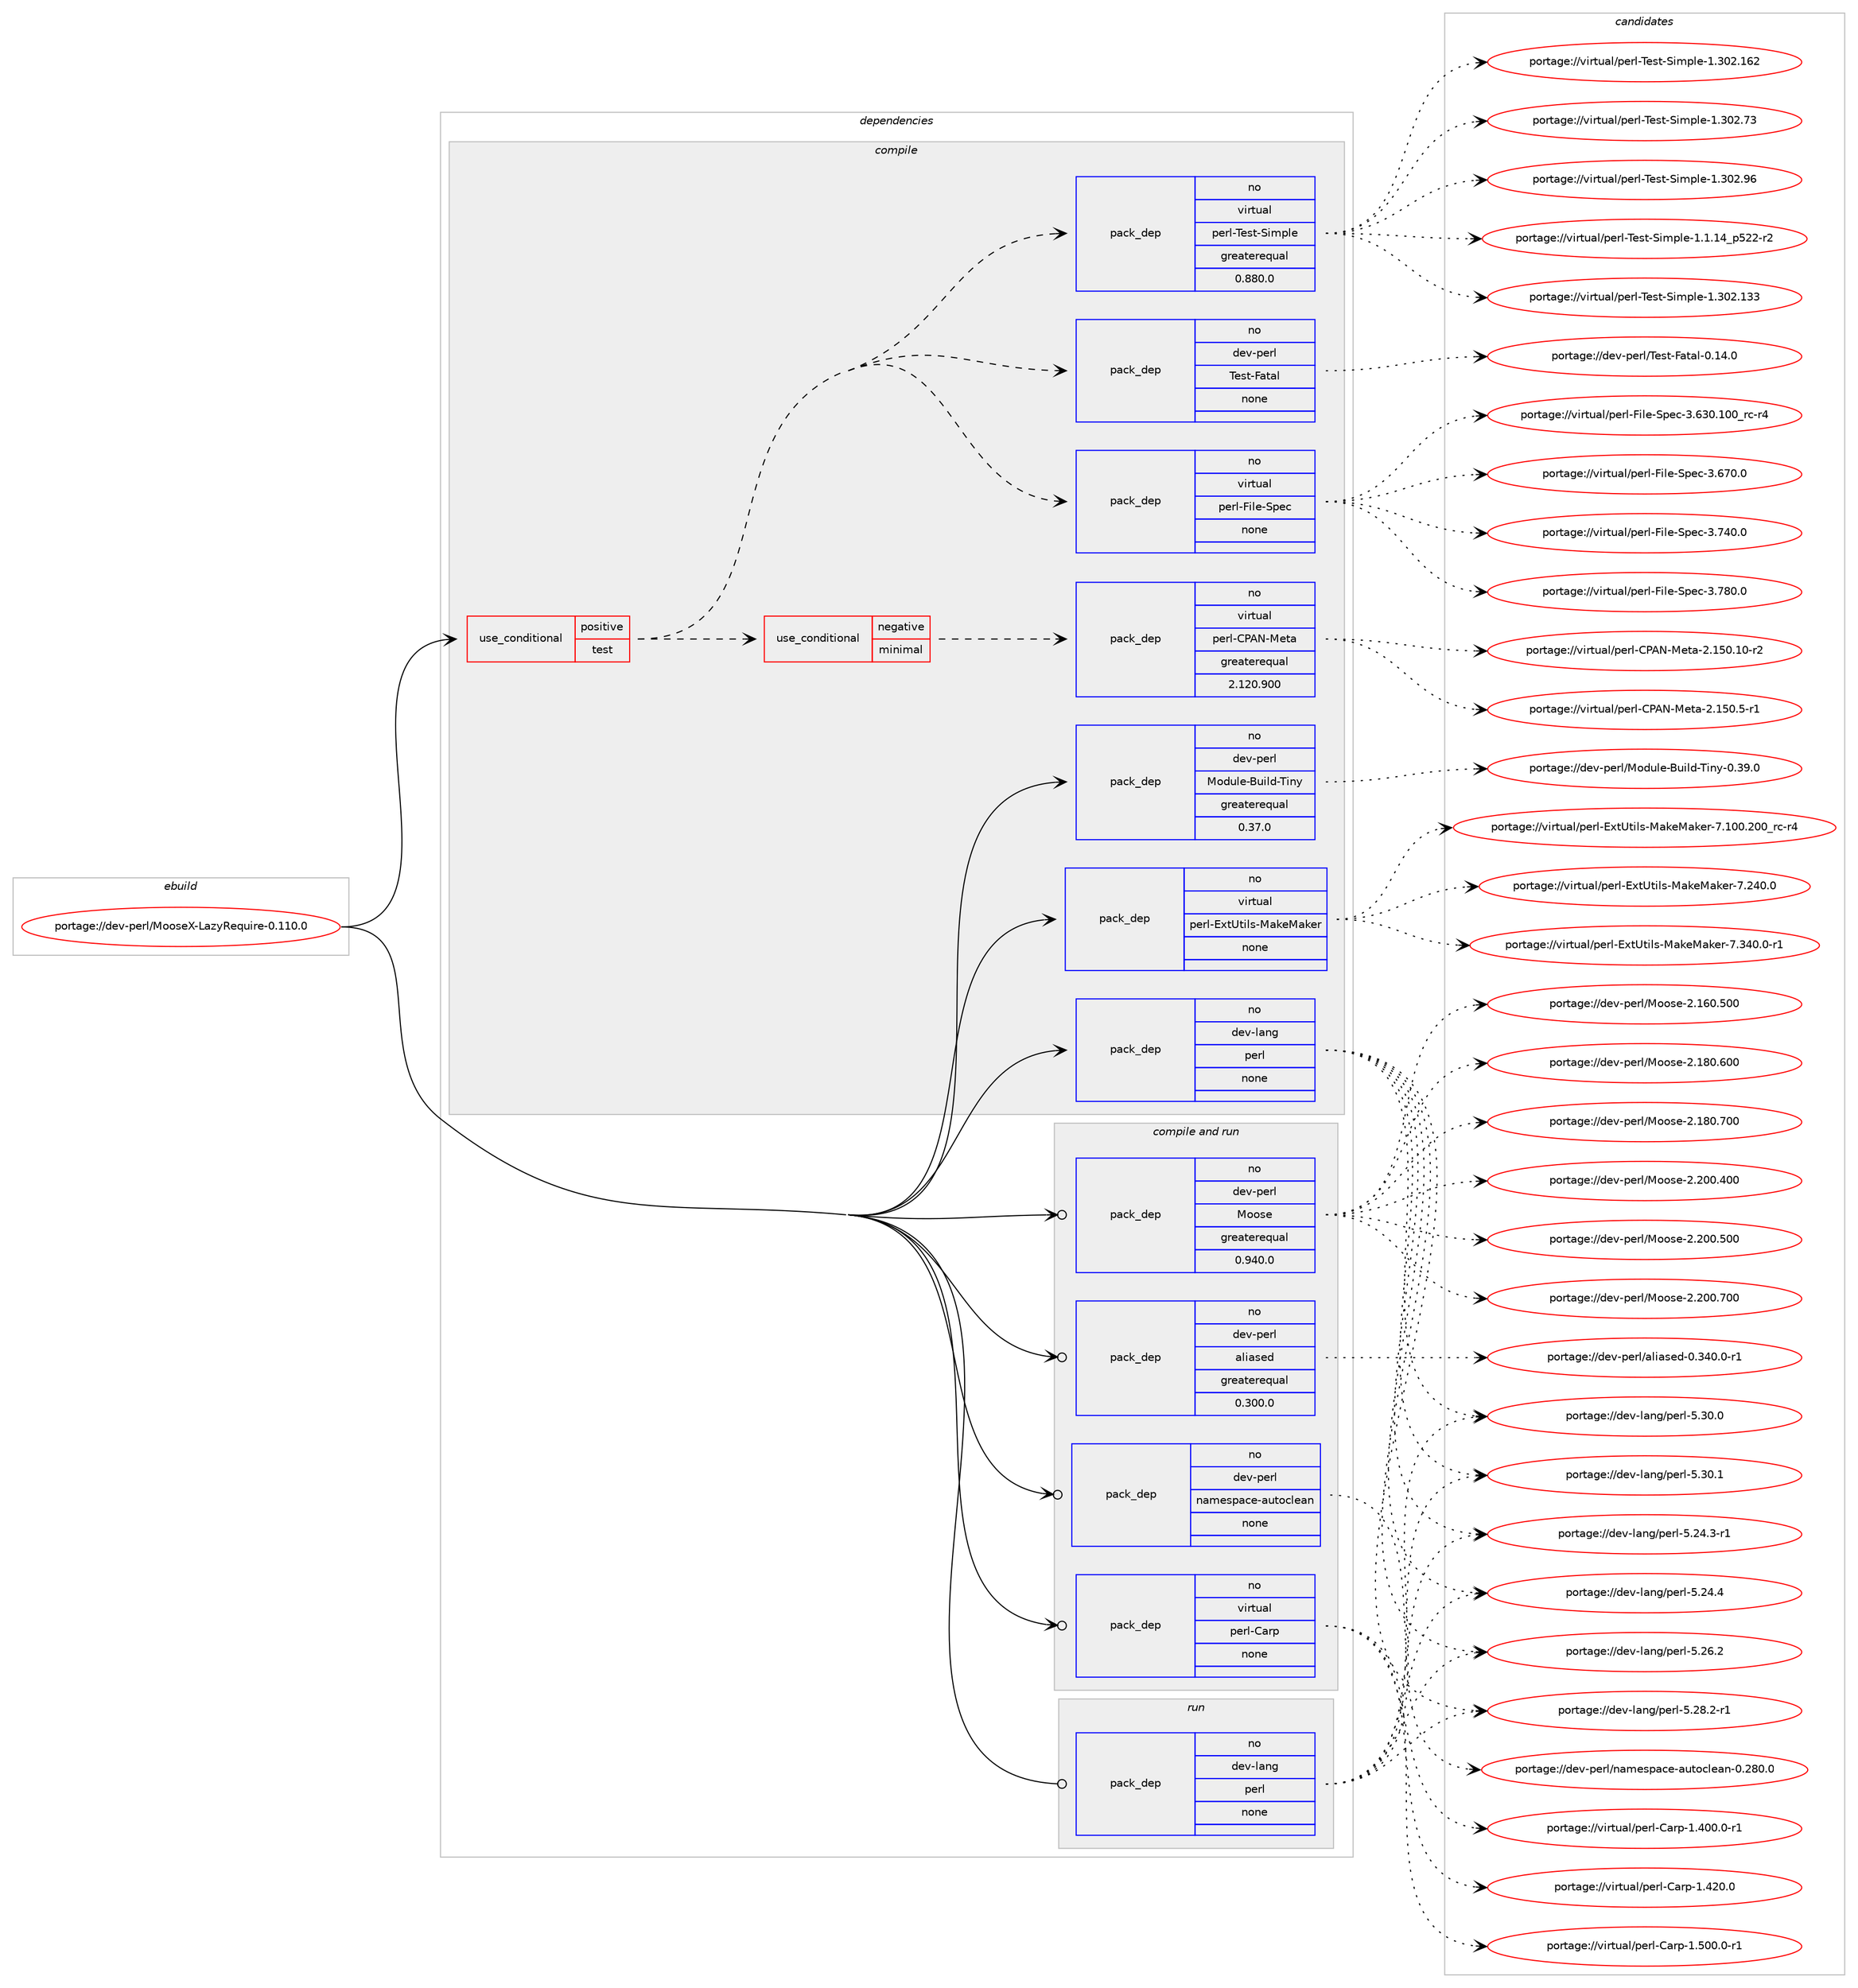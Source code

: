 digraph prolog {

# *************
# Graph options
# *************

newrank=true;
concentrate=true;
compound=true;
graph [rankdir=LR,fontname=Helvetica,fontsize=10,ranksep=1.5];#, ranksep=2.5, nodesep=0.2];
edge  [arrowhead=vee];
node  [fontname=Helvetica,fontsize=10];

# **********
# The ebuild
# **********

subgraph cluster_leftcol {
color=gray;
rank=same;
label=<<i>ebuild</i>>;
id [label="portage://dev-perl/MooseX-LazyRequire-0.110.0", color=red, width=4, href="../dev-perl/MooseX-LazyRequire-0.110.0.svg"];
}

# ****************
# The dependencies
# ****************

subgraph cluster_midcol {
color=gray;
label=<<i>dependencies</i>>;
subgraph cluster_compile {
fillcolor="#eeeeee";
style=filled;
label=<<i>compile</i>>;
subgraph cond23317 {
dependency117369 [label=<<TABLE BORDER="0" CELLBORDER="1" CELLSPACING="0" CELLPADDING="4"><TR><TD ROWSPAN="3" CELLPADDING="10">use_conditional</TD></TR><TR><TD>positive</TD></TR><TR><TD>test</TD></TR></TABLE>>, shape=none, color=red];
subgraph cond23318 {
dependency117370 [label=<<TABLE BORDER="0" CELLBORDER="1" CELLSPACING="0" CELLPADDING="4"><TR><TD ROWSPAN="3" CELLPADDING="10">use_conditional</TD></TR><TR><TD>negative</TD></TR><TR><TD>minimal</TD></TR></TABLE>>, shape=none, color=red];
subgraph pack90869 {
dependency117371 [label=<<TABLE BORDER="0" CELLBORDER="1" CELLSPACING="0" CELLPADDING="4" WIDTH="220"><TR><TD ROWSPAN="6" CELLPADDING="30">pack_dep</TD></TR><TR><TD WIDTH="110">no</TD></TR><TR><TD>virtual</TD></TR><TR><TD>perl-CPAN-Meta</TD></TR><TR><TD>greaterequal</TD></TR><TR><TD>2.120.900</TD></TR></TABLE>>, shape=none, color=blue];
}
dependency117370:e -> dependency117371:w [weight=20,style="dashed",arrowhead="vee"];
}
dependency117369:e -> dependency117370:w [weight=20,style="dashed",arrowhead="vee"];
subgraph pack90870 {
dependency117372 [label=<<TABLE BORDER="0" CELLBORDER="1" CELLSPACING="0" CELLPADDING="4" WIDTH="220"><TR><TD ROWSPAN="6" CELLPADDING="30">pack_dep</TD></TR><TR><TD WIDTH="110">no</TD></TR><TR><TD>virtual</TD></TR><TR><TD>perl-File-Spec</TD></TR><TR><TD>none</TD></TR><TR><TD></TD></TR></TABLE>>, shape=none, color=blue];
}
dependency117369:e -> dependency117372:w [weight=20,style="dashed",arrowhead="vee"];
subgraph pack90871 {
dependency117373 [label=<<TABLE BORDER="0" CELLBORDER="1" CELLSPACING="0" CELLPADDING="4" WIDTH="220"><TR><TD ROWSPAN="6" CELLPADDING="30">pack_dep</TD></TR><TR><TD WIDTH="110">no</TD></TR><TR><TD>dev-perl</TD></TR><TR><TD>Test-Fatal</TD></TR><TR><TD>none</TD></TR><TR><TD></TD></TR></TABLE>>, shape=none, color=blue];
}
dependency117369:e -> dependency117373:w [weight=20,style="dashed",arrowhead="vee"];
subgraph pack90872 {
dependency117374 [label=<<TABLE BORDER="0" CELLBORDER="1" CELLSPACING="0" CELLPADDING="4" WIDTH="220"><TR><TD ROWSPAN="6" CELLPADDING="30">pack_dep</TD></TR><TR><TD WIDTH="110">no</TD></TR><TR><TD>virtual</TD></TR><TR><TD>perl-Test-Simple</TD></TR><TR><TD>greaterequal</TD></TR><TR><TD>0.880.0</TD></TR></TABLE>>, shape=none, color=blue];
}
dependency117369:e -> dependency117374:w [weight=20,style="dashed",arrowhead="vee"];
}
id:e -> dependency117369:w [weight=20,style="solid",arrowhead="vee"];
subgraph pack90873 {
dependency117375 [label=<<TABLE BORDER="0" CELLBORDER="1" CELLSPACING="0" CELLPADDING="4" WIDTH="220"><TR><TD ROWSPAN="6" CELLPADDING="30">pack_dep</TD></TR><TR><TD WIDTH="110">no</TD></TR><TR><TD>dev-lang</TD></TR><TR><TD>perl</TD></TR><TR><TD>none</TD></TR><TR><TD></TD></TR></TABLE>>, shape=none, color=blue];
}
id:e -> dependency117375:w [weight=20,style="solid",arrowhead="vee"];
subgraph pack90874 {
dependency117376 [label=<<TABLE BORDER="0" CELLBORDER="1" CELLSPACING="0" CELLPADDING="4" WIDTH="220"><TR><TD ROWSPAN="6" CELLPADDING="30">pack_dep</TD></TR><TR><TD WIDTH="110">no</TD></TR><TR><TD>dev-perl</TD></TR><TR><TD>Module-Build-Tiny</TD></TR><TR><TD>greaterequal</TD></TR><TR><TD>0.37.0</TD></TR></TABLE>>, shape=none, color=blue];
}
id:e -> dependency117376:w [weight=20,style="solid",arrowhead="vee"];
subgraph pack90875 {
dependency117377 [label=<<TABLE BORDER="0" CELLBORDER="1" CELLSPACING="0" CELLPADDING="4" WIDTH="220"><TR><TD ROWSPAN="6" CELLPADDING="30">pack_dep</TD></TR><TR><TD WIDTH="110">no</TD></TR><TR><TD>virtual</TD></TR><TR><TD>perl-ExtUtils-MakeMaker</TD></TR><TR><TD>none</TD></TR><TR><TD></TD></TR></TABLE>>, shape=none, color=blue];
}
id:e -> dependency117377:w [weight=20,style="solid",arrowhead="vee"];
}
subgraph cluster_compileandrun {
fillcolor="#eeeeee";
style=filled;
label=<<i>compile and run</i>>;
subgraph pack90876 {
dependency117378 [label=<<TABLE BORDER="0" CELLBORDER="1" CELLSPACING="0" CELLPADDING="4" WIDTH="220"><TR><TD ROWSPAN="6" CELLPADDING="30">pack_dep</TD></TR><TR><TD WIDTH="110">no</TD></TR><TR><TD>dev-perl</TD></TR><TR><TD>Moose</TD></TR><TR><TD>greaterequal</TD></TR><TR><TD>0.940.0</TD></TR></TABLE>>, shape=none, color=blue];
}
id:e -> dependency117378:w [weight=20,style="solid",arrowhead="odotvee"];
subgraph pack90877 {
dependency117379 [label=<<TABLE BORDER="0" CELLBORDER="1" CELLSPACING="0" CELLPADDING="4" WIDTH="220"><TR><TD ROWSPAN="6" CELLPADDING="30">pack_dep</TD></TR><TR><TD WIDTH="110">no</TD></TR><TR><TD>dev-perl</TD></TR><TR><TD>aliased</TD></TR><TR><TD>greaterequal</TD></TR><TR><TD>0.300.0</TD></TR></TABLE>>, shape=none, color=blue];
}
id:e -> dependency117379:w [weight=20,style="solid",arrowhead="odotvee"];
subgraph pack90878 {
dependency117380 [label=<<TABLE BORDER="0" CELLBORDER="1" CELLSPACING="0" CELLPADDING="4" WIDTH="220"><TR><TD ROWSPAN="6" CELLPADDING="30">pack_dep</TD></TR><TR><TD WIDTH="110">no</TD></TR><TR><TD>dev-perl</TD></TR><TR><TD>namespace-autoclean</TD></TR><TR><TD>none</TD></TR><TR><TD></TD></TR></TABLE>>, shape=none, color=blue];
}
id:e -> dependency117380:w [weight=20,style="solid",arrowhead="odotvee"];
subgraph pack90879 {
dependency117381 [label=<<TABLE BORDER="0" CELLBORDER="1" CELLSPACING="0" CELLPADDING="4" WIDTH="220"><TR><TD ROWSPAN="6" CELLPADDING="30">pack_dep</TD></TR><TR><TD WIDTH="110">no</TD></TR><TR><TD>virtual</TD></TR><TR><TD>perl-Carp</TD></TR><TR><TD>none</TD></TR><TR><TD></TD></TR></TABLE>>, shape=none, color=blue];
}
id:e -> dependency117381:w [weight=20,style="solid",arrowhead="odotvee"];
}
subgraph cluster_run {
fillcolor="#eeeeee";
style=filled;
label=<<i>run</i>>;
subgraph pack90880 {
dependency117382 [label=<<TABLE BORDER="0" CELLBORDER="1" CELLSPACING="0" CELLPADDING="4" WIDTH="220"><TR><TD ROWSPAN="6" CELLPADDING="30">pack_dep</TD></TR><TR><TD WIDTH="110">no</TD></TR><TR><TD>dev-lang</TD></TR><TR><TD>perl</TD></TR><TR><TD>none</TD></TR><TR><TD></TD></TR></TABLE>>, shape=none, color=blue];
}
id:e -> dependency117382:w [weight=20,style="solid",arrowhead="odot"];
}
}

# **************
# The candidates
# **************

subgraph cluster_choices {
rank=same;
color=gray;
label=<<i>candidates</i>>;

subgraph choice90869 {
color=black;
nodesep=1;
choiceportage118105114116117971084711210111410845678065784577101116974550464953484649484511450 [label="portage://virtual/perl-CPAN-Meta-2.150.10-r2", color=red, width=4,href="../virtual/perl-CPAN-Meta-2.150.10-r2.svg"];
choiceportage1181051141161179710847112101114108456780657845771011169745504649534846534511449 [label="portage://virtual/perl-CPAN-Meta-2.150.5-r1", color=red, width=4,href="../virtual/perl-CPAN-Meta-2.150.5-r1.svg"];
dependency117371:e -> choiceportage118105114116117971084711210111410845678065784577101116974550464953484649484511450:w [style=dotted,weight="100"];
dependency117371:e -> choiceportage1181051141161179710847112101114108456780657845771011169745504649534846534511449:w [style=dotted,weight="100"];
}
subgraph choice90870 {
color=black;
nodesep=1;
choiceportage118105114116117971084711210111410845701051081014583112101994551465451484649484895114994511452 [label="portage://virtual/perl-File-Spec-3.630.100_rc-r4", color=red, width=4,href="../virtual/perl-File-Spec-3.630.100_rc-r4.svg"];
choiceportage118105114116117971084711210111410845701051081014583112101994551465455484648 [label="portage://virtual/perl-File-Spec-3.670.0", color=red, width=4,href="../virtual/perl-File-Spec-3.670.0.svg"];
choiceportage118105114116117971084711210111410845701051081014583112101994551465552484648 [label="portage://virtual/perl-File-Spec-3.740.0", color=red, width=4,href="../virtual/perl-File-Spec-3.740.0.svg"];
choiceportage118105114116117971084711210111410845701051081014583112101994551465556484648 [label="portage://virtual/perl-File-Spec-3.780.0", color=red, width=4,href="../virtual/perl-File-Spec-3.780.0.svg"];
dependency117372:e -> choiceportage118105114116117971084711210111410845701051081014583112101994551465451484649484895114994511452:w [style=dotted,weight="100"];
dependency117372:e -> choiceportage118105114116117971084711210111410845701051081014583112101994551465455484648:w [style=dotted,weight="100"];
dependency117372:e -> choiceportage118105114116117971084711210111410845701051081014583112101994551465552484648:w [style=dotted,weight="100"];
dependency117372:e -> choiceportage118105114116117971084711210111410845701051081014583112101994551465556484648:w [style=dotted,weight="100"];
}
subgraph choice90871 {
color=black;
nodesep=1;
choiceportage1001011184511210111410847841011151164570971169710845484649524648 [label="portage://dev-perl/Test-Fatal-0.14.0", color=red, width=4,href="../dev-perl/Test-Fatal-0.14.0.svg"];
dependency117373:e -> choiceportage1001011184511210111410847841011151164570971169710845484649524648:w [style=dotted,weight="100"];
}
subgraph choice90872 {
color=black;
nodesep=1;
choiceportage11810511411611797108471121011141084584101115116458310510911210810145494649464952951125350504511450 [label="portage://virtual/perl-Test-Simple-1.1.14_p522-r2", color=red, width=4,href="../virtual/perl-Test-Simple-1.1.14_p522-r2.svg"];
choiceportage11810511411611797108471121011141084584101115116458310510911210810145494651485046495151 [label="portage://virtual/perl-Test-Simple-1.302.133", color=red, width=4,href="../virtual/perl-Test-Simple-1.302.133.svg"];
choiceportage11810511411611797108471121011141084584101115116458310510911210810145494651485046495450 [label="portage://virtual/perl-Test-Simple-1.302.162", color=red, width=4,href="../virtual/perl-Test-Simple-1.302.162.svg"];
choiceportage118105114116117971084711210111410845841011151164583105109112108101454946514850465551 [label="portage://virtual/perl-Test-Simple-1.302.73", color=red, width=4,href="../virtual/perl-Test-Simple-1.302.73.svg"];
choiceportage118105114116117971084711210111410845841011151164583105109112108101454946514850465754 [label="portage://virtual/perl-Test-Simple-1.302.96", color=red, width=4,href="../virtual/perl-Test-Simple-1.302.96.svg"];
dependency117374:e -> choiceportage11810511411611797108471121011141084584101115116458310510911210810145494649464952951125350504511450:w [style=dotted,weight="100"];
dependency117374:e -> choiceportage11810511411611797108471121011141084584101115116458310510911210810145494651485046495151:w [style=dotted,weight="100"];
dependency117374:e -> choiceportage11810511411611797108471121011141084584101115116458310510911210810145494651485046495450:w [style=dotted,weight="100"];
dependency117374:e -> choiceportage118105114116117971084711210111410845841011151164583105109112108101454946514850465551:w [style=dotted,weight="100"];
dependency117374:e -> choiceportage118105114116117971084711210111410845841011151164583105109112108101454946514850465754:w [style=dotted,weight="100"];
}
subgraph choice90873 {
color=black;
nodesep=1;
choiceportage100101118451089711010347112101114108455346505246514511449 [label="portage://dev-lang/perl-5.24.3-r1", color=red, width=4,href="../dev-lang/perl-5.24.3-r1.svg"];
choiceportage10010111845108971101034711210111410845534650524652 [label="portage://dev-lang/perl-5.24.4", color=red, width=4,href="../dev-lang/perl-5.24.4.svg"];
choiceportage10010111845108971101034711210111410845534650544650 [label="portage://dev-lang/perl-5.26.2", color=red, width=4,href="../dev-lang/perl-5.26.2.svg"];
choiceportage100101118451089711010347112101114108455346505646504511449 [label="portage://dev-lang/perl-5.28.2-r1", color=red, width=4,href="../dev-lang/perl-5.28.2-r1.svg"];
choiceportage10010111845108971101034711210111410845534651484648 [label="portage://dev-lang/perl-5.30.0", color=red, width=4,href="../dev-lang/perl-5.30.0.svg"];
choiceportage10010111845108971101034711210111410845534651484649 [label="portage://dev-lang/perl-5.30.1", color=red, width=4,href="../dev-lang/perl-5.30.1.svg"];
dependency117375:e -> choiceportage100101118451089711010347112101114108455346505246514511449:w [style=dotted,weight="100"];
dependency117375:e -> choiceportage10010111845108971101034711210111410845534650524652:w [style=dotted,weight="100"];
dependency117375:e -> choiceportage10010111845108971101034711210111410845534650544650:w [style=dotted,weight="100"];
dependency117375:e -> choiceportage100101118451089711010347112101114108455346505646504511449:w [style=dotted,weight="100"];
dependency117375:e -> choiceportage10010111845108971101034711210111410845534651484648:w [style=dotted,weight="100"];
dependency117375:e -> choiceportage10010111845108971101034711210111410845534651484649:w [style=dotted,weight="100"];
}
subgraph choice90874 {
color=black;
nodesep=1;
choiceportage1001011184511210111410847771111001171081014566117105108100458410511012145484651574648 [label="portage://dev-perl/Module-Build-Tiny-0.39.0", color=red, width=4,href="../dev-perl/Module-Build-Tiny-0.39.0.svg"];
dependency117376:e -> choiceportage1001011184511210111410847771111001171081014566117105108100458410511012145484651574648:w [style=dotted,weight="100"];
}
subgraph choice90875 {
color=black;
nodesep=1;
choiceportage118105114116117971084711210111410845691201168511610510811545779710710177971071011144555464948484650484895114994511452 [label="portage://virtual/perl-ExtUtils-MakeMaker-7.100.200_rc-r4", color=red, width=4,href="../virtual/perl-ExtUtils-MakeMaker-7.100.200_rc-r4.svg"];
choiceportage118105114116117971084711210111410845691201168511610510811545779710710177971071011144555465052484648 [label="portage://virtual/perl-ExtUtils-MakeMaker-7.240.0", color=red, width=4,href="../virtual/perl-ExtUtils-MakeMaker-7.240.0.svg"];
choiceportage1181051141161179710847112101114108456912011685116105108115457797107101779710710111445554651524846484511449 [label="portage://virtual/perl-ExtUtils-MakeMaker-7.340.0-r1", color=red, width=4,href="../virtual/perl-ExtUtils-MakeMaker-7.340.0-r1.svg"];
dependency117377:e -> choiceportage118105114116117971084711210111410845691201168511610510811545779710710177971071011144555464948484650484895114994511452:w [style=dotted,weight="100"];
dependency117377:e -> choiceportage118105114116117971084711210111410845691201168511610510811545779710710177971071011144555465052484648:w [style=dotted,weight="100"];
dependency117377:e -> choiceportage1181051141161179710847112101114108456912011685116105108115457797107101779710710111445554651524846484511449:w [style=dotted,weight="100"];
}
subgraph choice90876 {
color=black;
nodesep=1;
choiceportage10010111845112101114108477711111111510145504649544846534848 [label="portage://dev-perl/Moose-2.160.500", color=red, width=4,href="../dev-perl/Moose-2.160.500.svg"];
choiceportage10010111845112101114108477711111111510145504649564846544848 [label="portage://dev-perl/Moose-2.180.600", color=red, width=4,href="../dev-perl/Moose-2.180.600.svg"];
choiceportage10010111845112101114108477711111111510145504649564846554848 [label="portage://dev-perl/Moose-2.180.700", color=red, width=4,href="../dev-perl/Moose-2.180.700.svg"];
choiceportage10010111845112101114108477711111111510145504650484846524848 [label="portage://dev-perl/Moose-2.200.400", color=red, width=4,href="../dev-perl/Moose-2.200.400.svg"];
choiceportage10010111845112101114108477711111111510145504650484846534848 [label="portage://dev-perl/Moose-2.200.500", color=red, width=4,href="../dev-perl/Moose-2.200.500.svg"];
choiceportage10010111845112101114108477711111111510145504650484846554848 [label="portage://dev-perl/Moose-2.200.700", color=red, width=4,href="../dev-perl/Moose-2.200.700.svg"];
dependency117378:e -> choiceportage10010111845112101114108477711111111510145504649544846534848:w [style=dotted,weight="100"];
dependency117378:e -> choiceportage10010111845112101114108477711111111510145504649564846544848:w [style=dotted,weight="100"];
dependency117378:e -> choiceportage10010111845112101114108477711111111510145504649564846554848:w [style=dotted,weight="100"];
dependency117378:e -> choiceportage10010111845112101114108477711111111510145504650484846524848:w [style=dotted,weight="100"];
dependency117378:e -> choiceportage10010111845112101114108477711111111510145504650484846534848:w [style=dotted,weight="100"];
dependency117378:e -> choiceportage10010111845112101114108477711111111510145504650484846554848:w [style=dotted,weight="100"];
}
subgraph choice90877 {
color=black;
nodesep=1;
choiceportage1001011184511210111410847971081059711510110045484651524846484511449 [label="portage://dev-perl/aliased-0.340.0-r1", color=red, width=4,href="../dev-perl/aliased-0.340.0-r1.svg"];
dependency117379:e -> choiceportage1001011184511210111410847971081059711510110045484651524846484511449:w [style=dotted,weight="100"];
}
subgraph choice90878 {
color=black;
nodesep=1;
choiceportage1001011184511210111410847110971091011151129799101459711711611199108101971104548465056484648 [label="portage://dev-perl/namespace-autoclean-0.280.0", color=red, width=4,href="../dev-perl/namespace-autoclean-0.280.0.svg"];
dependency117380:e -> choiceportage1001011184511210111410847110971091011151129799101459711711611199108101971104548465056484648:w [style=dotted,weight="100"];
}
subgraph choice90879 {
color=black;
nodesep=1;
choiceportage118105114116117971084711210111410845679711411245494652484846484511449 [label="portage://virtual/perl-Carp-1.400.0-r1", color=red, width=4,href="../virtual/perl-Carp-1.400.0-r1.svg"];
choiceportage11810511411611797108471121011141084567971141124549465250484648 [label="portage://virtual/perl-Carp-1.420.0", color=red, width=4,href="../virtual/perl-Carp-1.420.0.svg"];
choiceportage118105114116117971084711210111410845679711411245494653484846484511449 [label="portage://virtual/perl-Carp-1.500.0-r1", color=red, width=4,href="../virtual/perl-Carp-1.500.0-r1.svg"];
dependency117381:e -> choiceportage118105114116117971084711210111410845679711411245494652484846484511449:w [style=dotted,weight="100"];
dependency117381:e -> choiceportage11810511411611797108471121011141084567971141124549465250484648:w [style=dotted,weight="100"];
dependency117381:e -> choiceportage118105114116117971084711210111410845679711411245494653484846484511449:w [style=dotted,weight="100"];
}
subgraph choice90880 {
color=black;
nodesep=1;
choiceportage100101118451089711010347112101114108455346505246514511449 [label="portage://dev-lang/perl-5.24.3-r1", color=red, width=4,href="../dev-lang/perl-5.24.3-r1.svg"];
choiceportage10010111845108971101034711210111410845534650524652 [label="portage://dev-lang/perl-5.24.4", color=red, width=4,href="../dev-lang/perl-5.24.4.svg"];
choiceportage10010111845108971101034711210111410845534650544650 [label="portage://dev-lang/perl-5.26.2", color=red, width=4,href="../dev-lang/perl-5.26.2.svg"];
choiceportage100101118451089711010347112101114108455346505646504511449 [label="portage://dev-lang/perl-5.28.2-r1", color=red, width=4,href="../dev-lang/perl-5.28.2-r1.svg"];
choiceportage10010111845108971101034711210111410845534651484648 [label="portage://dev-lang/perl-5.30.0", color=red, width=4,href="../dev-lang/perl-5.30.0.svg"];
choiceportage10010111845108971101034711210111410845534651484649 [label="portage://dev-lang/perl-5.30.1", color=red, width=4,href="../dev-lang/perl-5.30.1.svg"];
dependency117382:e -> choiceportage100101118451089711010347112101114108455346505246514511449:w [style=dotted,weight="100"];
dependency117382:e -> choiceportage10010111845108971101034711210111410845534650524652:w [style=dotted,weight="100"];
dependency117382:e -> choiceportage10010111845108971101034711210111410845534650544650:w [style=dotted,weight="100"];
dependency117382:e -> choiceportage100101118451089711010347112101114108455346505646504511449:w [style=dotted,weight="100"];
dependency117382:e -> choiceportage10010111845108971101034711210111410845534651484648:w [style=dotted,weight="100"];
dependency117382:e -> choiceportage10010111845108971101034711210111410845534651484649:w [style=dotted,weight="100"];
}
}

}
